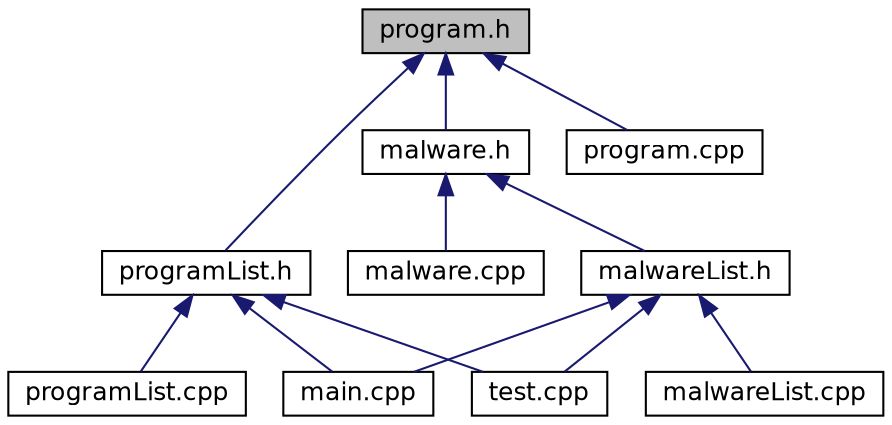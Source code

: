 digraph "program.h"
{
 // LATEX_PDF_SIZE
  edge [fontname="Helvetica",fontsize="12",labelfontname="Helvetica",labelfontsize="12"];
  node [fontname="Helvetica",fontsize="12",shape=record];
  Node1 [label="program.h",height=0.2,width=0.4,color="black", fillcolor="grey75", style="filled", fontcolor="black",tooltip=" "];
  Node1 -> Node2 [dir="back",color="midnightblue",fontsize="12",style="solid",fontname="Helvetica"];
  Node2 [label="programList.h",height=0.2,width=0.4,color="black", fillcolor="white", style="filled",URL="$program_list_8h.html",tooltip=" "];
  Node2 -> Node3 [dir="back",color="midnightblue",fontsize="12",style="solid",fontname="Helvetica"];
  Node3 [label="main.cpp",height=0.2,width=0.4,color="black", fillcolor="white", style="filled",URL="$main_8cpp.html",tooltip=" "];
  Node2 -> Node4 [dir="back",color="midnightblue",fontsize="12",style="solid",fontname="Helvetica"];
  Node4 [label="programList.cpp",height=0.2,width=0.4,color="black", fillcolor="white", style="filled",URL="$program_list_8cpp.html",tooltip=" "];
  Node2 -> Node5 [dir="back",color="midnightblue",fontsize="12",style="solid",fontname="Helvetica"];
  Node5 [label="test.cpp",height=0.2,width=0.4,color="black", fillcolor="white", style="filled",URL="$test_8cpp.html",tooltip=" "];
  Node1 -> Node6 [dir="back",color="midnightblue",fontsize="12",style="solid",fontname="Helvetica"];
  Node6 [label="malware.h",height=0.2,width=0.4,color="black", fillcolor="white", style="filled",URL="$malware_8h.html",tooltip=" "];
  Node6 -> Node7 [dir="back",color="midnightblue",fontsize="12",style="solid",fontname="Helvetica"];
  Node7 [label="malwareList.h",height=0.2,width=0.4,color="black", fillcolor="white", style="filled",URL="$malware_list_8h.html",tooltip=" "];
  Node7 -> Node3 [dir="back",color="midnightblue",fontsize="12",style="solid",fontname="Helvetica"];
  Node7 -> Node8 [dir="back",color="midnightblue",fontsize="12",style="solid",fontname="Helvetica"];
  Node8 [label="malwareList.cpp",height=0.2,width=0.4,color="black", fillcolor="white", style="filled",URL="$malware_list_8cpp.html",tooltip=" "];
  Node7 -> Node5 [dir="back",color="midnightblue",fontsize="12",style="solid",fontname="Helvetica"];
  Node6 -> Node9 [dir="back",color="midnightblue",fontsize="12",style="solid",fontname="Helvetica"];
  Node9 [label="malware.cpp",height=0.2,width=0.4,color="black", fillcolor="white", style="filled",URL="$malware_8cpp.html",tooltip=" "];
  Node1 -> Node10 [dir="back",color="midnightblue",fontsize="12",style="solid",fontname="Helvetica"];
  Node10 [label="program.cpp",height=0.2,width=0.4,color="black", fillcolor="white", style="filled",URL="$program_8cpp.html",tooltip=" "];
}

